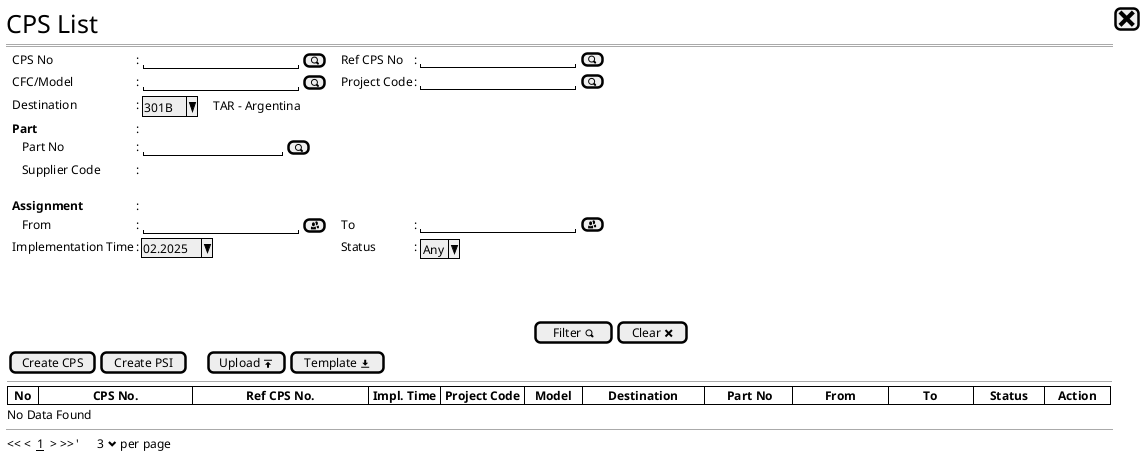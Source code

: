 @startsalt
{
  <size:25>CPS List |[<size:25><&x>]|*
  ==
  {
    .|CPS No              |: {|"                   "|[<&magnifying-glass>] |}.|.|Ref CPS No          |: |"                   "|[<&magnifying-glass>]|*
    .|CFC/Model           |: {|"                   "|[<&magnifying-glass>] |}.|.|Project Code        |: |"                   "|[<&magnifying-glass>]|*
    .|Destination         |: {|^301B ^|    TAR - Argentina |}                .|*
    .|<b>Part          |: |*
    .|   Part No             |: {|"                 "|[<&magnifying-glass>]|}*
    .|   Supplier Code       |: {|                  |}*    
    .
    .|<b>Assignment          |: |*
    .|   From                |: {|"                   "|[<&people>]           |}.|.|To                  |: |"                   "|[<&people>]|*
    .|Implementation Time |: |^02.2025^     |.|.|Status        |: {| ^Any^ |}*    
  }
  .
  .
  .
  {|                                                                                                                                                                        |[Filter <&magnifying-glass>]|[Clear <&x>]|}
  {   
    {[Create CPS] | [Create PSI]|.|.                |.           |                        [Upload <&data-transfer-upload>]| [Template <&data-transfer-download>]|} *
    --
    {#
      |  <b>No  |                 <b>CPS No.                 |                 <b>Ref CPS No.                 | <b>Impl. Time | <b>Project Code |   <b>Model   |        <b>Destination        |      <b> Part No      |          <b>From          |           <b>To           |     <b>Status     |    <b>Action    |*|*
      '|                    |                    |                  |                 |              |                |                           |                           |                   |                   |*|*|*
    }
    No Data Found    
  }
  --
  {
  << <  __1__  > >>  |'      3 <&chevron-bottom> per page |*
  }  
}
@endsalt
